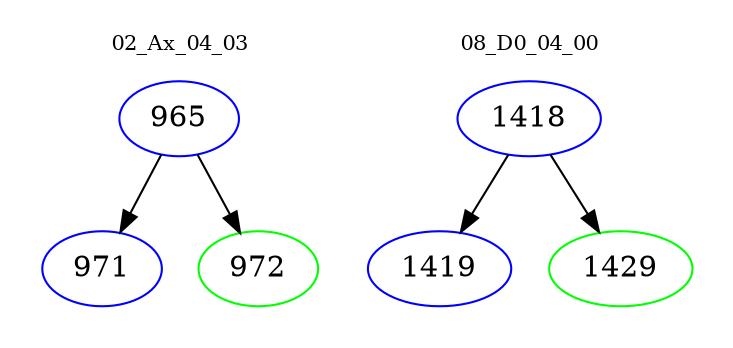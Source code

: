 digraph{
subgraph cluster_0 {
color = white
label = "02_Ax_04_03";
fontsize=10;
T0_965 [label="965", color="blue"]
T0_965 -> T0_971 [color="black"]
T0_971 [label="971", color="blue"]
T0_965 -> T0_972 [color="black"]
T0_972 [label="972", color="green"]
}
subgraph cluster_1 {
color = white
label = "08_D0_04_00";
fontsize=10;
T1_1418 [label="1418", color="blue"]
T1_1418 -> T1_1419 [color="black"]
T1_1419 [label="1419", color="blue"]
T1_1418 -> T1_1429 [color="black"]
T1_1429 [label="1429", color="green"]
}
}
